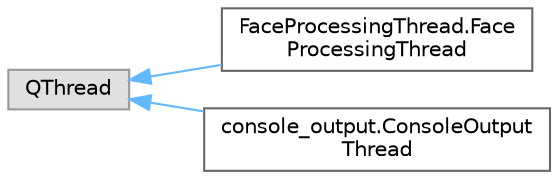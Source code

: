digraph "Graphical Class Hierarchy"
{
 // LATEX_PDF_SIZE
  bgcolor="transparent";
  edge [fontname=Helvetica,fontsize=10,labelfontname=Helvetica,labelfontsize=10];
  node [fontname=Helvetica,fontsize=10,shape=box,height=0.2,width=0.4];
  rankdir="LR";
  Node0 [id="Node000000",label="QThread",height=0.2,width=0.4,color="grey60", fillcolor="#E0E0E0", style="filled",tooltip=" "];
  Node0 -> Node1 [id="edge4_Node000000_Node000001",dir="back",color="steelblue1",style="solid",tooltip=" "];
  Node1 [id="Node000001",label="FaceProcessingThread.Face\lProcessingThread",height=0.2,width=0.4,color="grey40", fillcolor="white", style="filled",URL="$class_face_processing_thread_1_1_face_processing_thread.html",tooltip=" "];
  Node0 -> Node2 [id="edge5_Node000000_Node000002",dir="back",color="steelblue1",style="solid",tooltip=" "];
  Node2 [id="Node000002",label="console_output.ConsoleOutput\lThread",height=0.2,width=0.4,color="grey40", fillcolor="white", style="filled",URL="$classconsole__output_1_1_console_output_thread.html",tooltip=" "];
}
